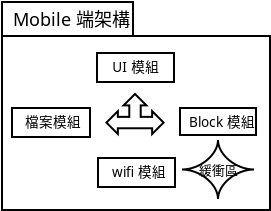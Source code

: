 <?xml version="1.0" encoding="UTF-8"?>
<dia:diagram xmlns:dia="http://www.lysator.liu.se/~alla/dia/">
  <dia:layer name="背景" visible="true" active="true">
    <dia:group>
      <dia:group>
        <dia:object type="Standard - Box" version="0" id="O0">
          <dia:attribute name="obj_pos">
            <dia:point val="16.65,4.9"/>
          </dia:attribute>
          <dia:attribute name="obj_bb">
            <dia:rectangle val="16.6,4.85;30.1,13.65"/>
          </dia:attribute>
          <dia:attribute name="elem_corner">
            <dia:point val="16.65,4.9"/>
          </dia:attribute>
          <dia:attribute name="elem_width">
            <dia:real val="13.4"/>
          </dia:attribute>
          <dia:attribute name="elem_height">
            <dia:real val="8.7"/>
          </dia:attribute>
          <dia:attribute name="show_background">
            <dia:boolean val="true"/>
          </dia:attribute>
        </dia:object>
        <dia:object type="Geometric - Left-Right-Up Arrow" version="1" id="O1">
          <dia:attribute name="obj_pos">
            <dia:point val="21.871,7.8"/>
          </dia:attribute>
          <dia:attribute name="obj_bb">
            <dia:rectangle val="21.801,7.729;24.799,9.921"/>
          </dia:attribute>
          <dia:attribute name="meta">
            <dia:composite type="dict"/>
          </dia:attribute>
          <dia:attribute name="elem_corner">
            <dia:point val="21.871,7.8"/>
          </dia:attribute>
          <dia:attribute name="elem_width">
            <dia:real val="2.857"/>
          </dia:attribute>
          <dia:attribute name="elem_height">
            <dia:real val="2"/>
          </dia:attribute>
          <dia:attribute name="line_width">
            <dia:real val="0.1"/>
          </dia:attribute>
          <dia:attribute name="line_colour">
            <dia:color val="#000000"/>
          </dia:attribute>
          <dia:attribute name="fill_colour">
            <dia:color val="#ffffff"/>
          </dia:attribute>
          <dia:attribute name="show_background">
            <dia:boolean val="true"/>
          </dia:attribute>
          <dia:attribute name="line_style">
            <dia:enum val="0"/>
            <dia:real val="1"/>
          </dia:attribute>
          <dia:attribute name="flip_horizontal">
            <dia:boolean val="false"/>
          </dia:attribute>
          <dia:attribute name="flip_vertical">
            <dia:boolean val="false"/>
          </dia:attribute>
          <dia:attribute name="subscale">
            <dia:real val="1"/>
          </dia:attribute>
        </dia:object>
        <dia:object type="Standard - Text" version="1" id="O2">
          <dia:attribute name="obj_pos">
            <dia:point val="22.45,9.85"/>
          </dia:attribute>
          <dia:attribute name="obj_bb">
            <dia:rectangle val="22.45,9.21;22.45,10.783"/>
          </dia:attribute>
          <dia:attribute name="text">
            <dia:composite type="text">
              <dia:attribute name="string">
                <dia:string>#
#</dia:string>
              </dia:attribute>
              <dia:attribute name="font">
                <dia:font family="sans" style="0" name="Helvetica"/>
              </dia:attribute>
              <dia:attribute name="height">
                <dia:real val="0.8"/>
              </dia:attribute>
              <dia:attribute name="pos">
                <dia:point val="22.45,9.85"/>
              </dia:attribute>
              <dia:attribute name="color">
                <dia:color val="#000000"/>
              </dia:attribute>
              <dia:attribute name="alignment">
                <dia:enum val="0"/>
              </dia:attribute>
            </dia:composite>
          </dia:attribute>
          <dia:attribute name="valign">
            <dia:enum val="3"/>
          </dia:attribute>
        </dia:object>
        <dia:group>
          <dia:object type="Standard - Box" version="0" id="O3">
            <dia:attribute name="obj_pos">
              <dia:point val="17.15,8.5"/>
            </dia:attribute>
            <dia:attribute name="obj_bb">
              <dia:rectangle val="17.1,8.45;21.1,10"/>
            </dia:attribute>
            <dia:attribute name="elem_corner">
              <dia:point val="17.15,8.5"/>
            </dia:attribute>
            <dia:attribute name="elem_width">
              <dia:real val="3.9"/>
            </dia:attribute>
            <dia:attribute name="elem_height">
              <dia:real val="1.45"/>
            </dia:attribute>
            <dia:attribute name="show_background">
              <dia:boolean val="true"/>
            </dia:attribute>
          </dia:object>
          <dia:object type="Standard - Text" version="1" id="O4">
            <dia:attribute name="obj_pos">
              <dia:point val="17.8,9.45"/>
            </dia:attribute>
            <dia:attribute name="obj_bb">
              <dia:rectangle val="17.8,8.725;20.51,9.633"/>
            </dia:attribute>
            <dia:attribute name="text">
              <dia:composite type="text">
                <dia:attribute name="string">
                  <dia:string>#檔案模組#</dia:string>
                </dia:attribute>
                <dia:attribute name="font">
                  <dia:font family="sans" style="0" name="Helvetica"/>
                </dia:attribute>
                <dia:attribute name="height">
                  <dia:real val="0.847"/>
                </dia:attribute>
                <dia:attribute name="pos">
                  <dia:point val="17.8,9.45"/>
                </dia:attribute>
                <dia:attribute name="color">
                  <dia:color val="#000000"/>
                </dia:attribute>
                <dia:attribute name="alignment">
                  <dia:enum val="0"/>
                </dia:attribute>
              </dia:composite>
            </dia:attribute>
            <dia:attribute name="valign">
              <dia:enum val="3"/>
            </dia:attribute>
          </dia:object>
        </dia:group>
        <dia:group>
          <dia:object type="Standard - Box" version="0" id="O5">
            <dia:attribute name="obj_pos">
              <dia:point val="21.4,5.75"/>
            </dia:attribute>
            <dia:attribute name="obj_bb">
              <dia:rectangle val="21.35,5.7;25.3,7.25"/>
            </dia:attribute>
            <dia:attribute name="elem_corner">
              <dia:point val="21.4,5.75"/>
            </dia:attribute>
            <dia:attribute name="elem_width">
              <dia:real val="3.85"/>
            </dia:attribute>
            <dia:attribute name="elem_height">
              <dia:real val="1.45"/>
            </dia:attribute>
            <dia:attribute name="show_background">
              <dia:boolean val="true"/>
            </dia:attribute>
          </dia:object>
          <dia:object type="Standard - Text" version="1" id="O6">
            <dia:attribute name="obj_pos">
              <dia:point val="22.162,6.705"/>
            </dia:attribute>
            <dia:attribute name="obj_bb">
              <dia:rectangle val="22.162,5.98;24.427,6.888"/>
            </dia:attribute>
            <dia:attribute name="text">
              <dia:composite type="text">
                <dia:attribute name="string">
                  <dia:string>#UI 模組#</dia:string>
                </dia:attribute>
                <dia:attribute name="font">
                  <dia:font family="sans" style="0" name="Helvetica"/>
                </dia:attribute>
                <dia:attribute name="height">
                  <dia:real val="0.847"/>
                </dia:attribute>
                <dia:attribute name="pos">
                  <dia:point val="22.162,6.705"/>
                </dia:attribute>
                <dia:attribute name="color">
                  <dia:color val="#000000"/>
                </dia:attribute>
                <dia:attribute name="alignment">
                  <dia:enum val="0"/>
                </dia:attribute>
              </dia:composite>
            </dia:attribute>
            <dia:attribute name="valign">
              <dia:enum val="3"/>
            </dia:attribute>
          </dia:object>
        </dia:group>
        <dia:group>
          <dia:object type="Standard - Box" version="0" id="O7">
            <dia:attribute name="obj_pos">
              <dia:point val="21.45,11"/>
            </dia:attribute>
            <dia:attribute name="obj_bb">
              <dia:rectangle val="21.4,10.95;25.35,12.5"/>
            </dia:attribute>
            <dia:attribute name="elem_corner">
              <dia:point val="21.45,11"/>
            </dia:attribute>
            <dia:attribute name="elem_width">
              <dia:real val="3.85"/>
            </dia:attribute>
            <dia:attribute name="elem_height">
              <dia:real val="1.45"/>
            </dia:attribute>
            <dia:attribute name="show_background">
              <dia:boolean val="true"/>
            </dia:attribute>
          </dia:object>
          <dia:object type="Standard - Text" version="1" id="O8">
            <dia:attribute name="obj_pos">
              <dia:point val="22.15,11.95"/>
            </dia:attribute>
            <dia:attribute name="obj_bb">
              <dia:rectangle val="22.15,11.225;24.745,12.133"/>
            </dia:attribute>
            <dia:attribute name="text">
              <dia:composite type="text">
                <dia:attribute name="string">
                  <dia:string>#wifi 模組#</dia:string>
                </dia:attribute>
                <dia:attribute name="font">
                  <dia:font family="sans" style="0" name="Helvetica"/>
                </dia:attribute>
                <dia:attribute name="height">
                  <dia:real val="0.847"/>
                </dia:attribute>
                <dia:attribute name="pos">
                  <dia:point val="22.15,11.95"/>
                </dia:attribute>
                <dia:attribute name="color">
                  <dia:color val="#000000"/>
                </dia:attribute>
                <dia:attribute name="alignment">
                  <dia:enum val="0"/>
                </dia:attribute>
              </dia:composite>
            </dia:attribute>
            <dia:attribute name="valign">
              <dia:enum val="3"/>
            </dia:attribute>
          </dia:object>
        </dia:group>
        <dia:group>
          <dia:object type="Standard - Box" version="0" id="O9">
            <dia:attribute name="obj_pos">
              <dia:point val="25.55,8.5"/>
            </dia:attribute>
            <dia:attribute name="obj_bb">
              <dia:rectangle val="25.5,8.45;29.4,9.9"/>
            </dia:attribute>
            <dia:attribute name="elem_corner">
              <dia:point val="25.55,8.5"/>
            </dia:attribute>
            <dia:attribute name="elem_width">
              <dia:real val="3.8"/>
            </dia:attribute>
            <dia:attribute name="elem_height">
              <dia:real val="1.35"/>
            </dia:attribute>
            <dia:attribute name="show_background">
              <dia:boolean val="true"/>
            </dia:attribute>
          </dia:object>
          <dia:object type="Standard - Text" version="1" id="O10">
            <dia:attribute name="obj_pos">
              <dia:point val="26,9.45"/>
            </dia:attribute>
            <dia:attribute name="obj_bb">
              <dia:rectangle val="26,8.725;29.14,9.633"/>
            </dia:attribute>
            <dia:attribute name="text">
              <dia:composite type="text">
                <dia:attribute name="string">
                  <dia:string>#Block 模組#</dia:string>
                </dia:attribute>
                <dia:attribute name="font">
                  <dia:font family="sans" style="0" name="Helvetica"/>
                </dia:attribute>
                <dia:attribute name="height">
                  <dia:real val="0.847"/>
                </dia:attribute>
                <dia:attribute name="pos">
                  <dia:point val="26,9.45"/>
                </dia:attribute>
                <dia:attribute name="color">
                  <dia:color val="#000000"/>
                </dia:attribute>
                <dia:attribute name="alignment">
                  <dia:enum val="0"/>
                </dia:attribute>
              </dia:composite>
            </dia:attribute>
            <dia:attribute name="valign">
              <dia:enum val="3"/>
            </dia:attribute>
          </dia:object>
        </dia:group>
        <dia:group>
          <dia:object type="Geometric - Curved Four Point Star" version="1" id="O11">
            <dia:attribute name="obj_pos">
              <dia:point val="25.65,10.1"/>
            </dia:attribute>
            <dia:attribute name="obj_bb">
              <dia:rectangle val="25.65,10.1;29.25,13.05"/>
            </dia:attribute>
            <dia:attribute name="meta">
              <dia:composite type="dict"/>
            </dia:attribute>
            <dia:attribute name="elem_corner">
              <dia:point val="25.65,10.1"/>
            </dia:attribute>
            <dia:attribute name="elem_width">
              <dia:real val="3.6"/>
            </dia:attribute>
            <dia:attribute name="elem_height">
              <dia:real val="2.95"/>
            </dia:attribute>
            <dia:attribute name="line_width">
              <dia:real val="0.1"/>
            </dia:attribute>
            <dia:attribute name="line_colour">
              <dia:color val="#000000"/>
            </dia:attribute>
            <dia:attribute name="fill_colour">
              <dia:color val="#ffffff"/>
            </dia:attribute>
            <dia:attribute name="show_background">
              <dia:boolean val="true"/>
            </dia:attribute>
            <dia:attribute name="line_style">
              <dia:enum val="0"/>
              <dia:real val="1"/>
            </dia:attribute>
            <dia:attribute name="flip_horizontal">
              <dia:boolean val="false"/>
            </dia:attribute>
            <dia:attribute name="flip_vertical">
              <dia:boolean val="false"/>
            </dia:attribute>
            <dia:attribute name="subscale">
              <dia:real val="1"/>
            </dia:attribute>
          </dia:object>
          <dia:object type="Standard - Text" version="1" id="O12">
            <dia:attribute name="obj_pos">
              <dia:point val="26.5,11.85"/>
            </dia:attribute>
            <dia:attribute name="obj_bb">
              <dia:rectangle val="26.5,11.165;28.42,12.023"/>
            </dia:attribute>
            <dia:attribute name="text">
              <dia:composite type="text">
                <dia:attribute name="string">
                  <dia:string>#緩衝區#</dia:string>
                </dia:attribute>
                <dia:attribute name="font">
                  <dia:font family="sans" style="0" name="Helvetica"/>
                </dia:attribute>
                <dia:attribute name="height">
                  <dia:real val="0.8"/>
                </dia:attribute>
                <dia:attribute name="pos">
                  <dia:point val="26.5,11.85"/>
                </dia:attribute>
                <dia:attribute name="color">
                  <dia:color val="#000000"/>
                </dia:attribute>
                <dia:attribute name="alignment">
                  <dia:enum val="0"/>
                </dia:attribute>
              </dia:composite>
            </dia:attribute>
            <dia:attribute name="valign">
              <dia:enum val="3"/>
            </dia:attribute>
          </dia:object>
        </dia:group>
      </dia:group>
      <dia:group>
        <dia:object type="Standard - Box" version="0" id="O13">
          <dia:attribute name="obj_pos">
            <dia:point val="16.65,3.2"/>
          </dia:attribute>
          <dia:attribute name="obj_bb">
            <dia:rectangle val="16.6,3.15;23.25,4.95"/>
          </dia:attribute>
          <dia:attribute name="elem_corner">
            <dia:point val="16.65,3.2"/>
          </dia:attribute>
          <dia:attribute name="elem_width">
            <dia:real val="6.55"/>
          </dia:attribute>
          <dia:attribute name="elem_height">
            <dia:real val="1.7"/>
          </dia:attribute>
          <dia:attribute name="show_background">
            <dia:boolean val="true"/>
          </dia:attribute>
        </dia:object>
        <dia:object type="Standard - Text" version="1" id="O14">
          <dia:attribute name="obj_pos">
            <dia:point val="17.2,4.4"/>
          </dia:attribute>
          <dia:attribute name="obj_bb">
            <dia:rectangle val="17.2,3.435;22.76,4.645"/>
          </dia:attribute>
          <dia:attribute name="text">
            <dia:composite type="text">
              <dia:attribute name="string">
                <dia:string>#Mobile 端架構#</dia:string>
              </dia:attribute>
              <dia:attribute name="font">
                <dia:font family="sans" style="0" name="Helvetica"/>
              </dia:attribute>
              <dia:attribute name="height">
                <dia:real val="1.129"/>
              </dia:attribute>
              <dia:attribute name="pos">
                <dia:point val="17.2,4.4"/>
              </dia:attribute>
              <dia:attribute name="color">
                <dia:color val="#000000"/>
              </dia:attribute>
              <dia:attribute name="alignment">
                <dia:enum val="0"/>
              </dia:attribute>
            </dia:composite>
          </dia:attribute>
          <dia:attribute name="valign">
            <dia:enum val="3"/>
          </dia:attribute>
        </dia:object>
      </dia:group>
    </dia:group>
  </dia:layer>
</dia:diagram>
